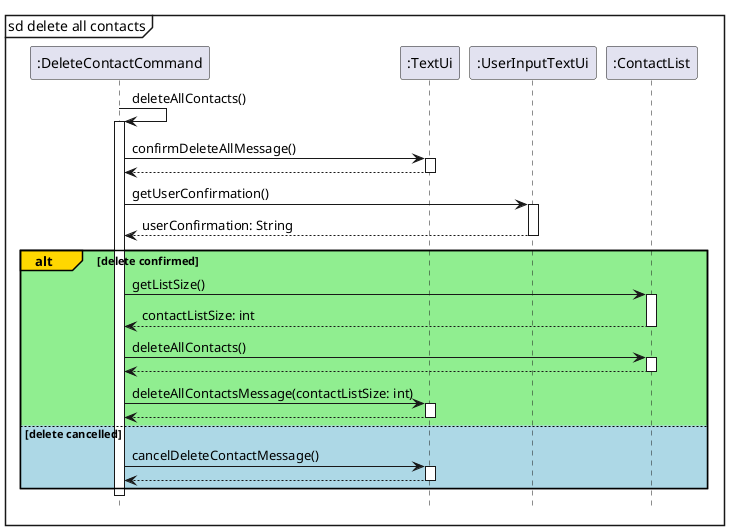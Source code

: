 @startuml
hide footbox
mainframe sd delete all contacts

":DeleteContactCommand" -> ":DeleteContactCommand" : deleteAllContacts()
activate ":DeleteContactCommand"

'confirm delete message
":DeleteContactCommand" -> ":TextUi" :confirmDeleteAllMessage()
activate ":TextUi"
":TextUi" --> ":DeleteContactCommand"
deactivate ":TextUi"

'get confirmation from user to delete
":DeleteContactCommand" -> ":UserInputTextUi" :getUserConfirmation()
activate ":UserInputTextUi"
":UserInputTextUi" --> ":DeleteContactCommand" : userConfirmation: String
deactivate ":UserInputTextUi"

alt#gold #lightgreen delete confirmed
    'get size of list for delete message
    ":DeleteContactCommand" -> ":ContactList": getListSize()
    activate ":ContactList"
    ":ContactList" --> ":DeleteContactCommand": contactListSize: int
    deactivate ":ContactList"

    'execute delete for all contacts
    ":DeleteContactCommand" -> ":ContactList":deleteAllContacts()
    activate ":ContactList"
    ":ContactList" --> ":DeleteContactCommand"
    deactivate ":ContactList"

    'Print message to show delete executed
    ":DeleteContactCommand" -> ":TextUi": deleteAllContactsMessage(contactListSize: int)
    activate ":TextUi"
    ":TextUi" --> ":DeleteContactCommand"
    deactivate ":TextUi"

else #lightblue delete cancelled
    'Print message to show delete cancelled
    ":DeleteContactCommand" -> ":TextUi":cancelDeleteContactMessage()
    activate ":TextUi"
    ":TextUi" --> ":DeleteContactCommand"
    deactivate ":TextUi"
end

deactivate ":DeleteContactCommand"

@enduml